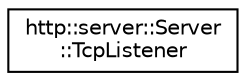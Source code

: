 digraph "Graphical Class Hierarchy"
{
 // LATEX_PDF_SIZE
  edge [fontname="Helvetica",fontsize="10",labelfontname="Helvetica",labelfontsize="10"];
  node [fontname="Helvetica",fontsize="10",shape=record];
  rankdir="LR";
  Node0 [label="http::server::Server\l::TcpListener",height=0.2,width=0.4,color="black", fillcolor="white", style="filled",URL="$structhttp_1_1server_1_1Server_1_1TcpListener.html",tooltip=" "];
}
